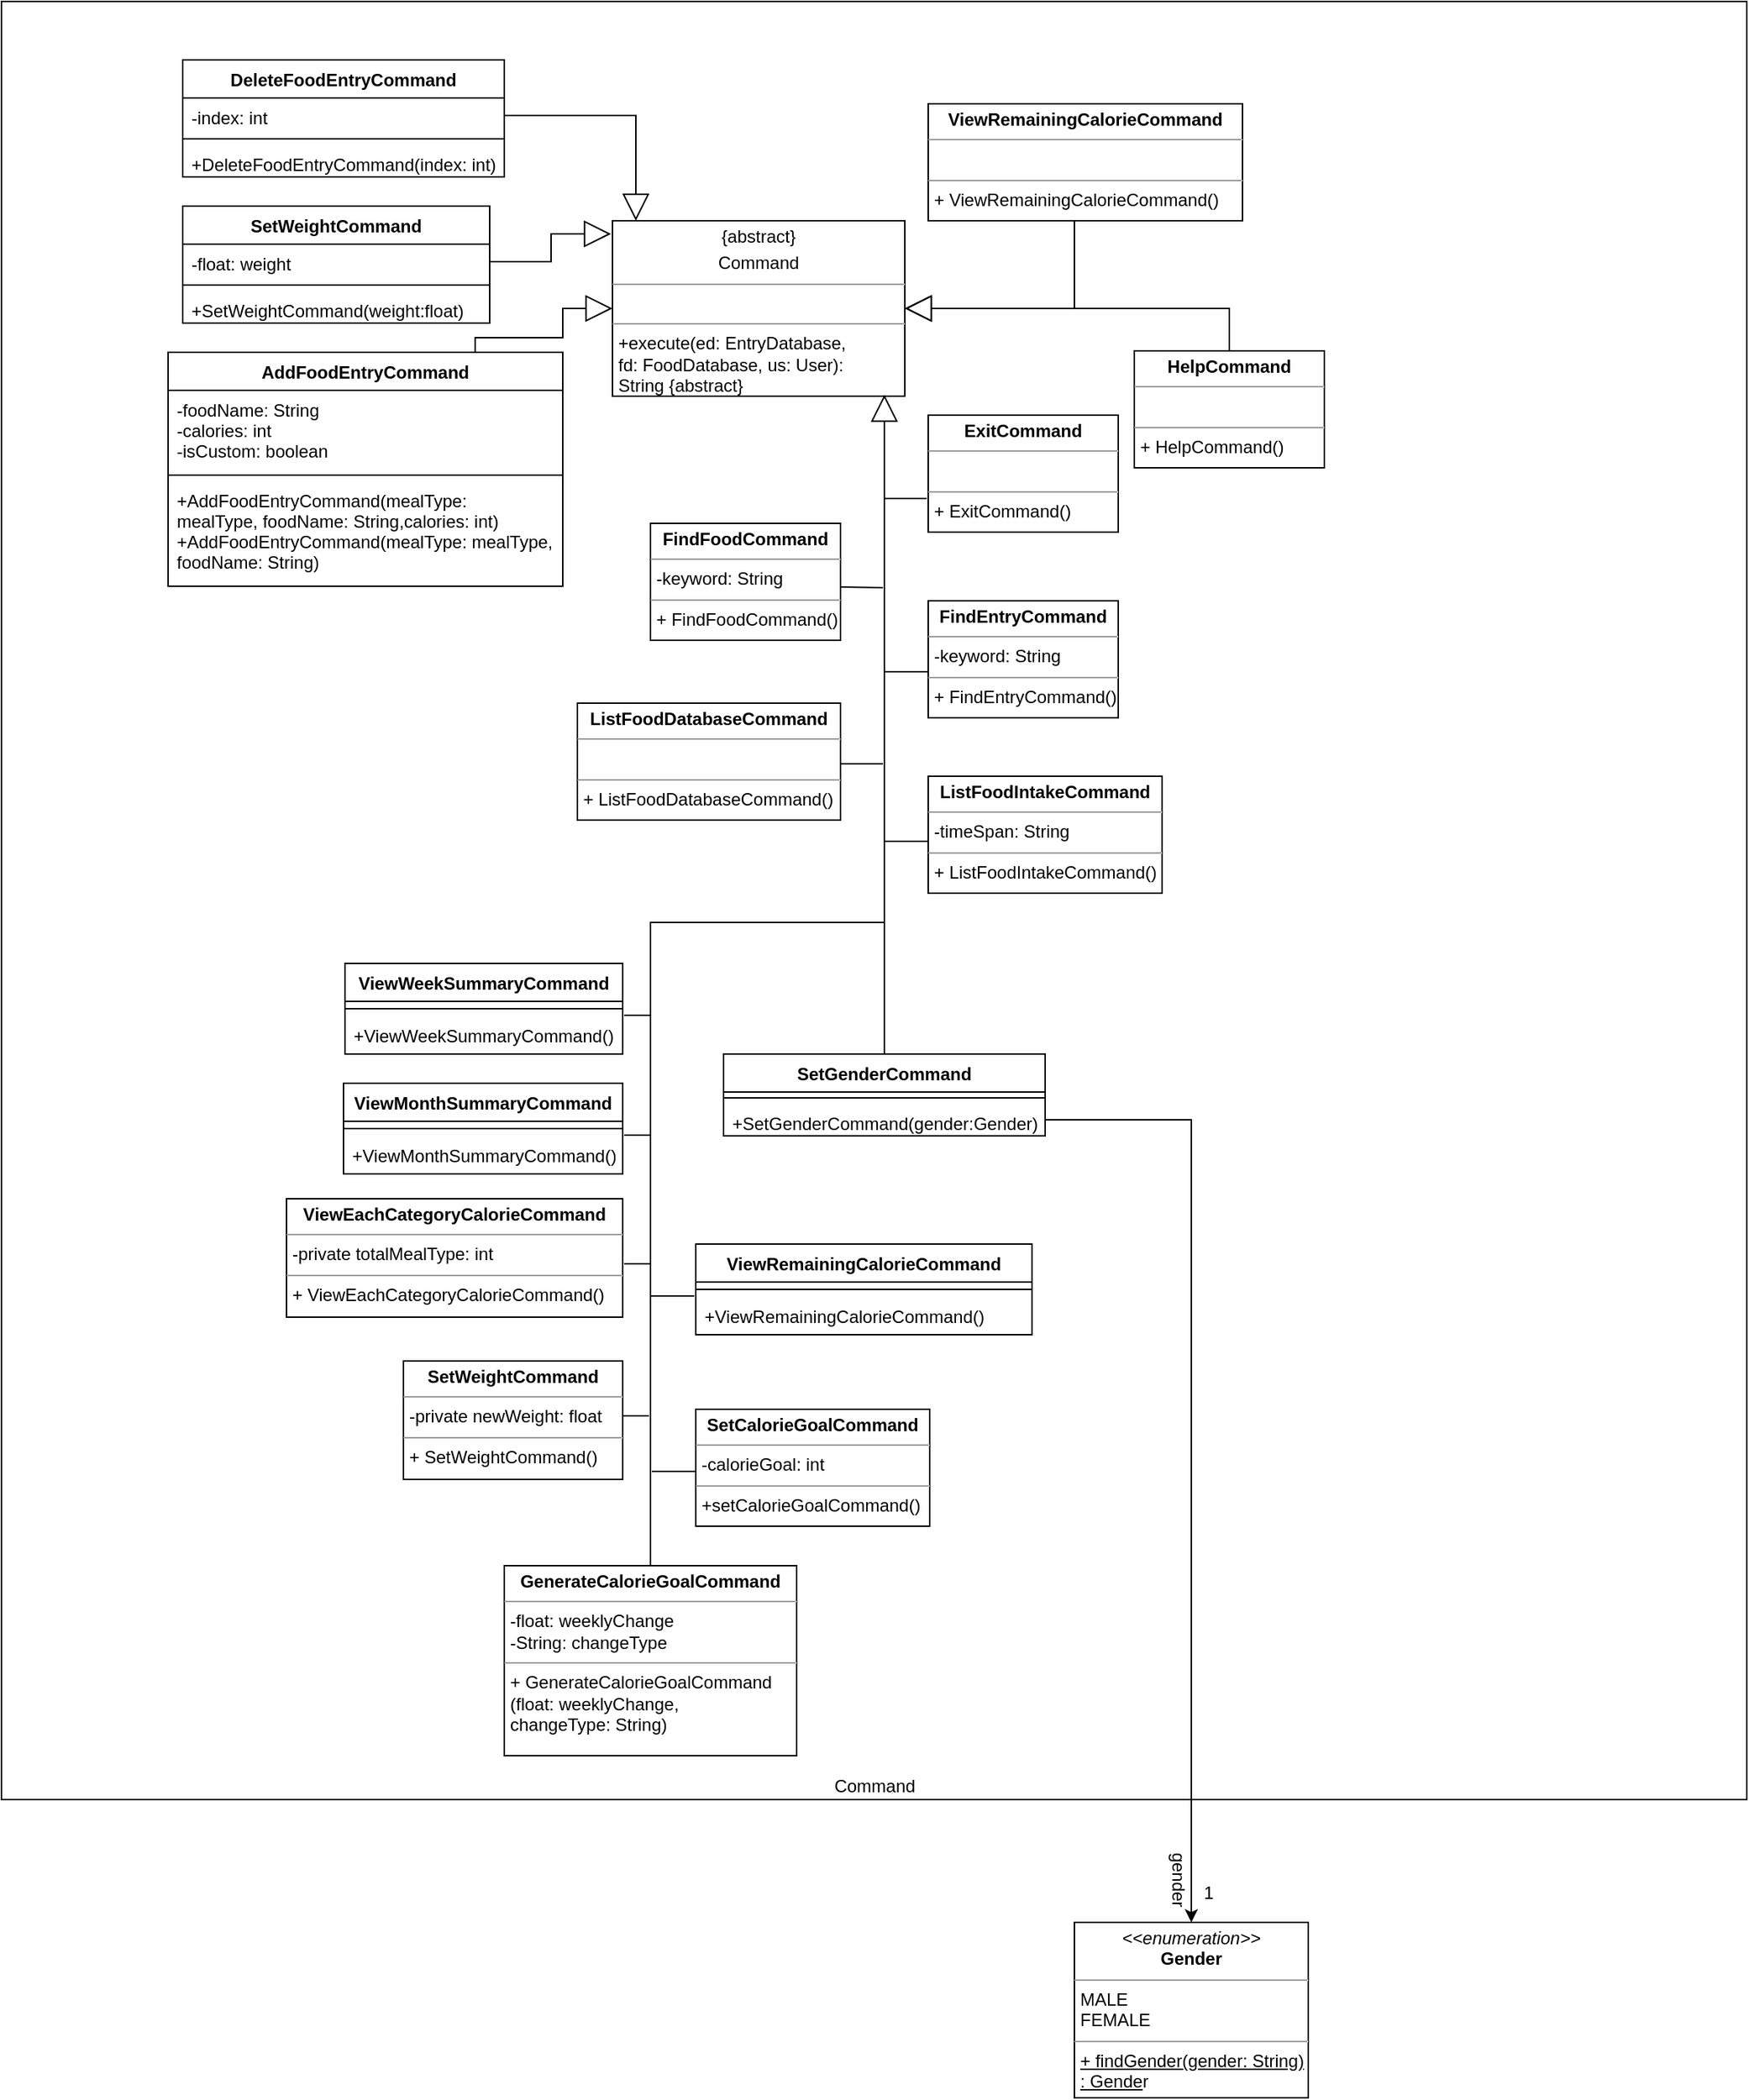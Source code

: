 <mxfile version="15.4.0" type="device"><diagram id="dRAMBRyOljTdTCl0ONSw" name="Page-1"><mxGraphModel dx="2556" dy="2065" grid="1" gridSize="10" guides="1" tooltips="1" connect="1" arrows="1" fold="1" page="1" pageScale="1" pageWidth="827" pageHeight="1169" math="0" shadow="0"><root><mxCell id="0"/><mxCell id="1" parent="0"/><mxCell id="ehgWiPyD0tw2baRWFhxu-138" value="Command" style="html=1;verticalAlign=bottom;" vertex="1" parent="1"><mxGeometry x="-104" y="-20" width="1194" height="1230" as="geometry"/></mxCell><mxCell id="ehgWiPyD0tw2baRWFhxu-3" value="&lt;p style=&quot;margin: 0px ; margin-top: 4px ; text-align: center&quot;&gt;{abstract}&lt;/p&gt;&lt;p style=&quot;margin: 0px ; margin-top: 4px ; text-align: center&quot;&gt;Command&lt;/p&gt;&lt;hr size=&quot;1&quot;&gt;&lt;p style=&quot;margin: 0px ; margin-left: 4px&quot;&gt;&lt;br&gt;&lt;/p&gt;&lt;hr size=&quot;1&quot;&gt;&lt;p style=&quot;margin: 0px ; margin-left: 4px&quot;&gt;+execute(ed: EntryDatabase,&amp;nbsp;&lt;/p&gt;&lt;p style=&quot;margin: 0px ; margin-left: 4px&quot;&gt;&lt;span&gt;fd: FoodDatabase, us: User):&amp;nbsp;&lt;/span&gt;&lt;/p&gt;&lt;p style=&quot;margin: 0px ; margin-left: 4px&quot;&gt;&lt;span&gt;String {abstract}&amp;nbsp;&lt;/span&gt;&lt;/p&gt;" style="verticalAlign=top;align=left;overflow=fill;fontSize=12;fontFamily=Helvetica;html=1;" vertex="1" parent="1"><mxGeometry x="314" y="130" width="200" height="120" as="geometry"/></mxCell><mxCell id="ehgWiPyD0tw2baRWFhxu-4" value="AddFoodEntryCommand" style="swimlane;fontStyle=1;align=center;verticalAlign=top;childLayout=stackLayout;horizontal=1;startSize=26;horizontalStack=0;resizeParent=1;resizeParentMax=0;resizeLast=0;collapsible=1;marginBottom=0;" vertex="1" parent="1"><mxGeometry x="10" y="220" width="270" height="160" as="geometry"/></mxCell><mxCell id="ehgWiPyD0tw2baRWFhxu-5" value="-foodName: String&#10;-calories: int&#10;-isCustom: boolean" style="text;strokeColor=none;fillColor=none;align=left;verticalAlign=top;spacingLeft=4;spacingRight=4;overflow=hidden;rotatable=0;points=[[0,0.5],[1,0.5]];portConstraint=eastwest;" vertex="1" parent="ehgWiPyD0tw2baRWFhxu-4"><mxGeometry y="26" width="270" height="54" as="geometry"/></mxCell><mxCell id="ehgWiPyD0tw2baRWFhxu-6" value="" style="line;strokeWidth=1;fillColor=none;align=left;verticalAlign=middle;spacingTop=-1;spacingLeft=3;spacingRight=3;rotatable=0;labelPosition=right;points=[];portConstraint=eastwest;" vertex="1" parent="ehgWiPyD0tw2baRWFhxu-4"><mxGeometry y="80" width="270" height="8" as="geometry"/></mxCell><mxCell id="ehgWiPyD0tw2baRWFhxu-7" value="+AddFoodEntryCommand(mealType: &#10;mealType, foodName: String,calories: int)&#10;+AddFoodEntryCommand(mealType: mealType,&#10;foodName: String)" style="text;strokeColor=none;fillColor=none;align=left;verticalAlign=top;spacingLeft=4;spacingRight=4;overflow=hidden;rotatable=0;points=[[0,0.5],[1,0.5]];portConstraint=eastwest;" vertex="1" parent="ehgWiPyD0tw2baRWFhxu-4"><mxGeometry y="88" width="270" height="72" as="geometry"/></mxCell><mxCell id="ehgWiPyD0tw2baRWFhxu-8" value="DeleteFoodEntryCommand" style="swimlane;fontStyle=1;align=center;verticalAlign=top;childLayout=stackLayout;horizontal=1;startSize=26;horizontalStack=0;resizeParent=1;resizeParentMax=0;resizeLast=0;collapsible=1;marginBottom=0;" vertex="1" parent="1"><mxGeometry x="20" y="20" width="220" height="80" as="geometry"/></mxCell><mxCell id="ehgWiPyD0tw2baRWFhxu-9" value="-index: int" style="text;strokeColor=none;fillColor=none;align=left;verticalAlign=top;spacingLeft=4;spacingRight=4;overflow=hidden;rotatable=0;points=[[0,0.5],[1,0.5]];portConstraint=eastwest;" vertex="1" parent="ehgWiPyD0tw2baRWFhxu-8"><mxGeometry y="26" width="220" height="24" as="geometry"/></mxCell><mxCell id="ehgWiPyD0tw2baRWFhxu-10" value="" style="line;strokeWidth=1;fillColor=none;align=left;verticalAlign=middle;spacingTop=-1;spacingLeft=3;spacingRight=3;rotatable=0;labelPosition=right;points=[];portConstraint=eastwest;" vertex="1" parent="ehgWiPyD0tw2baRWFhxu-8"><mxGeometry y="50" width="220" height="8" as="geometry"/></mxCell><mxCell id="ehgWiPyD0tw2baRWFhxu-11" value="+DeleteFoodEntryCommand(index: int)" style="text;strokeColor=none;fillColor=none;align=left;verticalAlign=top;spacingLeft=4;spacingRight=4;overflow=hidden;rotatable=0;points=[[0,0.5],[1,0.5]];portConstraint=eastwest;" vertex="1" parent="ehgWiPyD0tw2baRWFhxu-8"><mxGeometry y="58" width="220" height="22" as="geometry"/></mxCell><mxCell id="ehgWiPyD0tw2baRWFhxu-22" value="SetWeightCommand" style="swimlane;fontStyle=1;align=center;verticalAlign=top;childLayout=stackLayout;horizontal=1;startSize=26;horizontalStack=0;resizeParent=1;resizeParentMax=0;resizeLast=0;collapsible=1;marginBottom=0;" vertex="1" parent="1"><mxGeometry x="20" y="120" width="210" height="80" as="geometry"/></mxCell><mxCell id="ehgWiPyD0tw2baRWFhxu-23" value="-float: weight" style="text;strokeColor=none;fillColor=none;align=left;verticalAlign=top;spacingLeft=4;spacingRight=4;overflow=hidden;rotatable=0;points=[[0,0.5],[1,0.5]];portConstraint=eastwest;" vertex="1" parent="ehgWiPyD0tw2baRWFhxu-22"><mxGeometry y="26" width="210" height="24" as="geometry"/></mxCell><mxCell id="ehgWiPyD0tw2baRWFhxu-24" value="" style="line;strokeWidth=1;fillColor=none;align=left;verticalAlign=middle;spacingTop=-1;spacingLeft=3;spacingRight=3;rotatable=0;labelPosition=right;points=[];portConstraint=eastwest;" vertex="1" parent="ehgWiPyD0tw2baRWFhxu-22"><mxGeometry y="50" width="210" height="8" as="geometry"/></mxCell><mxCell id="ehgWiPyD0tw2baRWFhxu-25" value="+SetWeightCommand(weight:float)" style="text;strokeColor=none;fillColor=none;align=left;verticalAlign=top;spacingLeft=4;spacingRight=4;overflow=hidden;rotatable=0;points=[[0,0.5],[1,0.5]];portConstraint=eastwest;" vertex="1" parent="ehgWiPyD0tw2baRWFhxu-22"><mxGeometry y="58" width="210" height="22" as="geometry"/></mxCell><mxCell id="ehgWiPyD0tw2baRWFhxu-41" value="SetGenderCommand" style="swimlane;fontStyle=1;align=center;verticalAlign=top;childLayout=stackLayout;horizontal=1;startSize=26;horizontalStack=0;resizeParent=1;resizeParentMax=0;resizeLast=0;collapsible=1;marginBottom=0;" vertex="1" parent="1"><mxGeometry x="390" y="700" width="220" height="56" as="geometry"/></mxCell><mxCell id="ehgWiPyD0tw2baRWFhxu-43" value="" style="line;strokeWidth=1;fillColor=none;align=left;verticalAlign=middle;spacingTop=-1;spacingLeft=3;spacingRight=3;rotatable=0;labelPosition=right;points=[];portConstraint=eastwest;" vertex="1" parent="ehgWiPyD0tw2baRWFhxu-41"><mxGeometry y="26" width="220" height="8" as="geometry"/></mxCell><mxCell id="ehgWiPyD0tw2baRWFhxu-44" value="+SetGenderCommand(gender:Gender)" style="text;strokeColor=none;fillColor=none;align=left;verticalAlign=top;spacingLeft=4;spacingRight=4;overflow=hidden;rotatable=0;points=[[0,0.5],[1,0.5]];portConstraint=eastwest;" vertex="1" parent="ehgWiPyD0tw2baRWFhxu-41"><mxGeometry y="34" width="220" height="22" as="geometry"/></mxCell><mxCell id="ehgWiPyD0tw2baRWFhxu-46" value="&lt;p style=&quot;margin: 0px ; margin-top: 4px ; text-align: center&quot;&gt;&lt;i&gt;&amp;lt;&amp;lt;enumeration&amp;gt;&amp;gt;&lt;/i&gt;&lt;br&gt;&lt;b&gt;Gender&lt;/b&gt;&lt;/p&gt;&lt;hr size=&quot;1&quot;&gt;&lt;p style=&quot;margin: 0px ; margin-left: 4px&quot;&gt;MALE&lt;br&gt;FEMALE&lt;/p&gt;&lt;hr size=&quot;1&quot;&gt;&lt;p style=&quot;margin: 0px ; margin-left: 4px&quot;&gt;&lt;u&gt;+ findGender(gender: String)&lt;/u&gt;&lt;/p&gt;&lt;p style=&quot;margin: 0px ; margin-left: 4px&quot;&gt;&lt;u&gt;: Gende&lt;/u&gt;r&lt;/p&gt;" style="verticalAlign=top;align=left;overflow=fill;fontSize=12;fontFamily=Helvetica;html=1;" vertex="1" parent="1"><mxGeometry x="630" y="1294" width="160" height="120" as="geometry"/></mxCell><mxCell id="ehgWiPyD0tw2baRWFhxu-47" value="" style="endArrow=block;endSize=16;endFill=0;html=1;rounded=0;edgeStyle=orthogonalEdgeStyle;entryX=1;entryY=0.5;entryDx=0;entryDy=0;" edge="1" parent="1" target="ehgWiPyD0tw2baRWFhxu-3"><mxGeometry x="0.172" y="55" width="160" relative="1" as="geometry"><mxPoint x="630" y="130" as="sourcePoint"/><mxPoint x="460" y="260" as="targetPoint"/><Array as="points"><mxPoint x="630" y="130"/><mxPoint x="630" y="190"/></Array><mxPoint x="38" y="-15" as="offset"/></mxGeometry></mxCell><mxCell id="ehgWiPyD0tw2baRWFhxu-48" value="" style="endArrow=block;endSize=16;endFill=0;html=1;rounded=0;edgeStyle=orthogonalEdgeStyle;" edge="1" parent="1"><mxGeometry x="0.075" y="-70" width="160" relative="1" as="geometry"><mxPoint x="529" y="320" as="sourcePoint"/><mxPoint x="500" y="249" as="targetPoint"/><Array as="points"><mxPoint x="529" y="320"/><mxPoint x="500" y="320"/></Array><mxPoint as="offset"/></mxGeometry></mxCell><mxCell id="ehgWiPyD0tw2baRWFhxu-49" value="" style="endArrow=block;endSize=16;endFill=0;html=1;rounded=0;edgeStyle=orthogonalEdgeStyle;exitX=0.5;exitY=0;exitDx=0;exitDy=0;entryX=1;entryY=0.5;entryDx=0;entryDy=0;" edge="1" parent="1" source="ehgWiPyD0tw2baRWFhxu-128" target="ehgWiPyD0tw2baRWFhxu-3"><mxGeometry x="-0.815" y="-20" width="160" relative="1" as="geometry"><mxPoint x="630" y="300" as="sourcePoint"/><mxPoint x="790" y="300" as="targetPoint"/><mxPoint as="offset"/></mxGeometry></mxCell><mxCell id="ehgWiPyD0tw2baRWFhxu-52" value="" style="endArrow=block;endSize=16;endFill=0;html=1;rounded=0;edgeStyle=orthogonalEdgeStyle;exitX=1;exitY=0.5;exitDx=0;exitDy=0;" edge="1" parent="1" source="ehgWiPyD0tw2baRWFhxu-9" target="ehgWiPyD0tw2baRWFhxu-3"><mxGeometry width="160" relative="1" as="geometry"><mxPoint x="300" y="270" as="sourcePoint"/><mxPoint x="460" y="270" as="targetPoint"/><Array as="points"><mxPoint x="330" y="58"/></Array></mxGeometry></mxCell><mxCell id="ehgWiPyD0tw2baRWFhxu-53" value="" style="endArrow=block;endSize=16;endFill=0;html=1;rounded=0;edgeStyle=orthogonalEdgeStyle;exitX=1;exitY=0.5;exitDx=0;exitDy=0;entryX=-0.005;entryY=0.075;entryDx=0;entryDy=0;entryPerimeter=0;" edge="1" parent="1" source="ehgWiPyD0tw2baRWFhxu-23" target="ehgWiPyD0tw2baRWFhxu-3"><mxGeometry x="-0.069" y="8" width="160" relative="1" as="geometry"><mxPoint x="310" y="270" as="sourcePoint"/><mxPoint x="470" y="270" as="targetPoint"/><mxPoint as="offset"/></mxGeometry></mxCell><mxCell id="ehgWiPyD0tw2baRWFhxu-58" value="" style="endArrow=block;endSize=16;endFill=0;html=1;rounded=0;edgeStyle=orthogonalEdgeStyle;exitX=0.778;exitY=0;exitDx=0;exitDy=0;exitPerimeter=0;entryX=0;entryY=0.5;entryDx=0;entryDy=0;" edge="1" parent="1" source="ehgWiPyD0tw2baRWFhxu-4" target="ehgWiPyD0tw2baRWFhxu-3"><mxGeometry width="160" relative="1" as="geometry"><mxPoint x="280" y="270" as="sourcePoint"/><mxPoint x="440" y="270" as="targetPoint"/><Array as="points"><mxPoint x="220" y="210"/><mxPoint x="280" y="210"/><mxPoint x="280" y="190"/></Array></mxGeometry></mxCell><mxCell id="ehgWiPyD0tw2baRWFhxu-60" value="" style="endArrow=none;html=1;rounded=0;edgeStyle=orthogonalEdgeStyle;exitX=0.5;exitY=0;exitDx=0;exitDy=0;" edge="1" parent="1" source="ehgWiPyD0tw2baRWFhxu-41"><mxGeometry width="50" height="50" relative="1" as="geometry"><mxPoint x="500" y="670" as="sourcePoint"/><mxPoint x="500" y="320" as="targetPoint"/><Array as="points"><mxPoint x="500" y="330"/><mxPoint x="500" y="330"/></Array></mxGeometry></mxCell><mxCell id="ehgWiPyD0tw2baRWFhxu-74" value="" style="endArrow=none;html=1;rounded=0;edgeStyle=orthogonalEdgeStyle;" edge="1" parent="1"><mxGeometry width="50" height="50" relative="1" as="geometry"><mxPoint x="499" y="381" as="sourcePoint"/><mxPoint x="469" y="380.5" as="targetPoint"/><Array as="points"><mxPoint x="469" y="380.5"/></Array></mxGeometry></mxCell><mxCell id="ehgWiPyD0tw2baRWFhxu-76" value="" style="endArrow=none;html=1;rounded=0;edgeStyle=orthogonalEdgeStyle;" edge="1" parent="1"><mxGeometry width="50" height="50" relative="1" as="geometry"><mxPoint x="530" y="438.5" as="sourcePoint"/><mxPoint x="500" y="438.5" as="targetPoint"/><Array as="points"><mxPoint x="500" y="438.5"/></Array></mxGeometry></mxCell><mxCell id="ehgWiPyD0tw2baRWFhxu-79" value="" style="endArrow=none;html=1;rounded=0;edgeStyle=orthogonalEdgeStyle;" edge="1" parent="1"><mxGeometry width="50" height="50" relative="1" as="geometry"><mxPoint x="499" y="501.5" as="sourcePoint"/><mxPoint x="469" y="501.5" as="targetPoint"/><Array as="points"><mxPoint x="469" y="501.5"/></Array></mxGeometry></mxCell><mxCell id="ehgWiPyD0tw2baRWFhxu-81" value="" style="endArrow=none;html=1;rounded=0;edgeStyle=orthogonalEdgeStyle;" edge="1" parent="1"><mxGeometry width="50" height="50" relative="1" as="geometry"><mxPoint x="530" y="554.5" as="sourcePoint"/><mxPoint x="500" y="554.5" as="targetPoint"/><Array as="points"><mxPoint x="500" y="554.5"/></Array></mxGeometry></mxCell><mxCell id="ehgWiPyD0tw2baRWFhxu-85" value="" style="endArrow=none;html=1;rounded=0;edgeStyle=orthogonalEdgeStyle;" edge="1" parent="1"><mxGeometry width="50" height="50" relative="1" as="geometry"><mxPoint x="340" y="1050" as="sourcePoint"/><mxPoint x="500" y="610" as="targetPoint"/><Array as="points"><mxPoint x="340" y="910"/><mxPoint x="340" y="610"/></Array></mxGeometry></mxCell><mxCell id="ehgWiPyD0tw2baRWFhxu-91" value="" style="endArrow=none;html=1;rounded=0;edgeStyle=orthogonalEdgeStyle;" edge="1" parent="1"><mxGeometry width="50" height="50" relative="1" as="geometry"><mxPoint x="371" y="985.5" as="sourcePoint"/><mxPoint x="341" y="985.5" as="targetPoint"/><Array as="points"><mxPoint x="341" y="985.5"/></Array></mxGeometry></mxCell><mxCell id="ehgWiPyD0tw2baRWFhxu-94" value="" style="endArrow=none;html=1;rounded=0;edgeStyle=orthogonalEdgeStyle;" edge="1" parent="1"><mxGeometry width="50" height="50" relative="1" as="geometry"><mxPoint x="339" y="947.5" as="sourcePoint"/><mxPoint x="321" y="948" as="targetPoint"/><Array as="points"/></mxGeometry></mxCell><mxCell id="ehgWiPyD0tw2baRWFhxu-97" value="" style="endArrow=none;html=1;rounded=0;edgeStyle=orthogonalEdgeStyle;" edge="1" parent="1"><mxGeometry width="50" height="50" relative="1" as="geometry"><mxPoint x="340" y="843.5" as="sourcePoint"/><mxPoint x="322" y="844" as="targetPoint"/><Array as="points"/></mxGeometry></mxCell><mxCell id="ehgWiPyD0tw2baRWFhxu-102" value="" style="endArrow=none;html=1;rounded=0;edgeStyle=orthogonalEdgeStyle;" edge="1" parent="1"><mxGeometry width="50" height="50" relative="1" as="geometry"><mxPoint x="340" y="755.5" as="sourcePoint"/><mxPoint x="322" y="756" as="targetPoint"/><Array as="points"/></mxGeometry></mxCell><mxCell id="ehgWiPyD0tw2baRWFhxu-103" value="" style="endArrow=none;html=1;rounded=0;edgeStyle=orthogonalEdgeStyle;" edge="1" parent="1"><mxGeometry width="50" height="50" relative="1" as="geometry"><mxPoint x="340" y="673.5" as="sourcePoint"/><mxPoint x="322" y="674" as="targetPoint"/><Array as="points"/></mxGeometry></mxCell><mxCell id="ehgWiPyD0tw2baRWFhxu-106" value="" style="endArrow=none;html=1;rounded=0;edgeStyle=orthogonalEdgeStyle;" edge="1" parent="1"><mxGeometry width="50" height="50" relative="1" as="geometry"><mxPoint x="370" y="865.5" as="sourcePoint"/><mxPoint x="340" y="865.5" as="targetPoint"/><Array as="points"><mxPoint x="340" y="865.5"/></Array></mxGeometry></mxCell><mxCell id="ehgWiPyD0tw2baRWFhxu-110" value="ViewMonthSummaryCommand" style="swimlane;fontStyle=1;align=center;verticalAlign=top;childLayout=stackLayout;horizontal=1;startSize=26;horizontalStack=0;resizeParent=1;resizeParentMax=0;resizeLast=0;collapsible=1;marginBottom=0;" vertex="1" parent="1"><mxGeometry x="130" y="720" width="191" height="62" as="geometry"/></mxCell><mxCell id="ehgWiPyD0tw2baRWFhxu-112" value="" style="line;strokeWidth=1;fillColor=none;align=left;verticalAlign=middle;spacingTop=-1;spacingLeft=3;spacingRight=3;rotatable=0;labelPosition=right;points=[];portConstraint=eastwest;" vertex="1" parent="ehgWiPyD0tw2baRWFhxu-110"><mxGeometry y="26" width="191" height="10" as="geometry"/></mxCell><mxCell id="ehgWiPyD0tw2baRWFhxu-113" value="+ViewMonthSummaryCommand()" style="text;strokeColor=none;fillColor=none;align=left;verticalAlign=top;spacingLeft=4;spacingRight=4;overflow=hidden;rotatable=0;points=[[0,0.5],[1,0.5]];portConstraint=eastwest;" vertex="1" parent="ehgWiPyD0tw2baRWFhxu-110"><mxGeometry y="36" width="191" height="26" as="geometry"/></mxCell><mxCell id="ehgWiPyD0tw2baRWFhxu-114" value="ViewWeekSummaryCommand" style="swimlane;fontStyle=1;align=center;verticalAlign=top;childLayout=stackLayout;horizontal=1;startSize=26;horizontalStack=0;resizeParent=1;resizeParentMax=0;resizeLast=0;collapsible=1;marginBottom=0;" vertex="1" parent="1"><mxGeometry x="131" y="638" width="190" height="62" as="geometry"/></mxCell><mxCell id="ehgWiPyD0tw2baRWFhxu-115" value="" style="line;strokeWidth=1;fillColor=none;align=left;verticalAlign=middle;spacingTop=-1;spacingLeft=3;spacingRight=3;rotatable=0;labelPosition=right;points=[];portConstraint=eastwest;" vertex="1" parent="ehgWiPyD0tw2baRWFhxu-114"><mxGeometry y="26" width="190" height="10" as="geometry"/></mxCell><mxCell id="ehgWiPyD0tw2baRWFhxu-116" value="+ViewWeekSummaryCommand()" style="text;strokeColor=none;fillColor=none;align=left;verticalAlign=top;spacingLeft=4;spacingRight=4;overflow=hidden;rotatable=0;points=[[0,0.5],[1,0.5]];portConstraint=eastwest;" vertex="1" parent="ehgWiPyD0tw2baRWFhxu-114"><mxGeometry y="36" width="190" height="26" as="geometry"/></mxCell><mxCell id="ehgWiPyD0tw2baRWFhxu-117" value="ViewRemainingCalorieCommand" style="swimlane;fontStyle=1;align=center;verticalAlign=top;childLayout=stackLayout;horizontal=1;startSize=26;horizontalStack=0;resizeParent=1;resizeParentMax=0;resizeLast=0;collapsible=1;marginBottom=0;" vertex="1" parent="1"><mxGeometry x="371" y="830" width="230" height="62" as="geometry"/></mxCell><mxCell id="ehgWiPyD0tw2baRWFhxu-118" value="" style="line;strokeWidth=1;fillColor=none;align=left;verticalAlign=middle;spacingTop=-1;spacingLeft=3;spacingRight=3;rotatable=0;labelPosition=right;points=[];portConstraint=eastwest;" vertex="1" parent="ehgWiPyD0tw2baRWFhxu-117"><mxGeometry y="26" width="230" height="10" as="geometry"/></mxCell><mxCell id="ehgWiPyD0tw2baRWFhxu-119" value="+ViewRemainingCalorieCommand()" style="text;strokeColor=none;fillColor=none;align=left;verticalAlign=top;spacingLeft=4;spacingRight=4;overflow=hidden;rotatable=0;points=[[0,0.5],[1,0.5]];portConstraint=eastwest;" vertex="1" parent="ehgWiPyD0tw2baRWFhxu-117"><mxGeometry y="36" width="230" height="26" as="geometry"/></mxCell><mxCell id="ehgWiPyD0tw2baRWFhxu-123" value="&lt;p style=&quot;margin: 0px ; margin-top: 4px ; text-align: center&quot;&gt;&lt;span style=&quot;font-weight: 700&quot;&gt;ViewEachCategoryCalorieCommand&lt;/span&gt;&lt;br&gt;&lt;/p&gt;&lt;hr size=&quot;1&quot;&gt;&lt;p style=&quot;margin: 0px ; margin-left: 4px&quot;&gt;-private totalMealType: int&lt;/p&gt;&lt;hr size=&quot;1&quot;&gt;&lt;p style=&quot;margin: 0px ; margin-left: 4px&quot;&gt;+ ViewEachCategoryCalorieCommand()&lt;/p&gt;" style="verticalAlign=top;align=left;overflow=fill;fontSize=12;fontFamily=Helvetica;html=1;" vertex="1" parent="1"><mxGeometry x="91" y="799" width="230" height="81" as="geometry"/></mxCell><mxCell id="ehgWiPyD0tw2baRWFhxu-124" value="&lt;p style=&quot;margin: 0px ; margin-top: 4px ; text-align: center&quot;&gt;&lt;span style=&quot;font-weight: 700&quot;&gt;SetWeightCommand&lt;/span&gt;&lt;br&gt;&lt;/p&gt;&lt;hr size=&quot;1&quot;&gt;&lt;p style=&quot;margin: 0px ; margin-left: 4px&quot;&gt;-private newWeight: float&lt;/p&gt;&lt;hr size=&quot;1&quot;&gt;&lt;p style=&quot;margin: 0px ; margin-left: 4px&quot;&gt;+ SetWeightCommand()&lt;/p&gt;" style="verticalAlign=top;align=left;overflow=fill;fontSize=12;fontFamily=Helvetica;html=1;" vertex="1" parent="1"><mxGeometry x="171" y="910" width="150" height="81" as="geometry"/></mxCell><mxCell id="ehgWiPyD0tw2baRWFhxu-127" value="&lt;p style=&quot;margin: 0px ; margin-top: 4px ; text-align: center&quot;&gt;&lt;b&gt;GenerateCalorieGoalCommand&lt;/b&gt;&lt;/p&gt;&lt;hr size=&quot;1&quot;&gt;&lt;p style=&quot;margin: 0px ; margin-left: 4px&quot;&gt;-float: weeklyChange&lt;/p&gt;&lt;p style=&quot;margin: 0px ; margin-left: 4px&quot;&gt;-String: changeType&lt;/p&gt;&lt;hr size=&quot;1&quot;&gt;&lt;p style=&quot;margin: 0px ; margin-left: 4px&quot;&gt;+ GenerateCalorieGoalCommand&lt;/p&gt;&lt;p style=&quot;margin: 0px ; margin-left: 4px&quot;&gt;(&lt;span&gt;float: weeklyChange,&lt;/span&gt;&lt;/p&gt;&lt;p style=&quot;margin: 0px ; margin-left: 4px&quot;&gt;&lt;span&gt;changeType: String)&lt;/span&gt;&lt;/p&gt;" style="verticalAlign=top;align=left;overflow=fill;fontSize=12;fontFamily=Helvetica;html=1;" vertex="1" parent="1"><mxGeometry x="240" y="1050" width="200" height="130" as="geometry"/></mxCell><mxCell id="ehgWiPyD0tw2baRWFhxu-128" value="&lt;p style=&quot;margin: 0px ; margin-top: 4px ; text-align: center&quot;&gt;&lt;b&gt;HelpCommand&lt;/b&gt;&lt;/p&gt;&lt;hr size=&quot;1&quot;&gt;&lt;p style=&quot;margin: 0px ; margin-left: 4px&quot;&gt;&lt;br&gt;&lt;/p&gt;&lt;hr size=&quot;1&quot;&gt;&lt;p style=&quot;margin: 0px ; margin-left: 4px&quot;&gt;+ HelpCommand()&lt;/p&gt;" style="verticalAlign=top;align=left;overflow=fill;fontSize=12;fontFamily=Helvetica;html=1;" vertex="1" parent="1"><mxGeometry x="671" y="219" width="130" height="80" as="geometry"/></mxCell><mxCell id="ehgWiPyD0tw2baRWFhxu-129" value="&lt;p style=&quot;margin: 0px ; margin-top: 4px ; text-align: center&quot;&gt;&lt;b&gt;ExitCommand&lt;/b&gt;&lt;/p&gt;&lt;hr size=&quot;1&quot;&gt;&lt;p style=&quot;margin: 0px ; margin-left: 4px&quot;&gt;&lt;br&gt;&lt;/p&gt;&lt;hr size=&quot;1&quot;&gt;&lt;p style=&quot;margin: 0px ; margin-left: 4px&quot;&gt;+ ExitCommand()&lt;/p&gt;" style="verticalAlign=top;align=left;overflow=fill;fontSize=12;fontFamily=Helvetica;html=1;" vertex="1" parent="1"><mxGeometry x="530" y="263" width="130" height="80" as="geometry"/></mxCell><mxCell id="ehgWiPyD0tw2baRWFhxu-130" value="&lt;p style=&quot;margin: 0px ; margin-top: 4px ; text-align: center&quot;&gt;&lt;b&gt;FindFoodCommand&lt;/b&gt;&lt;/p&gt;&lt;hr size=&quot;1&quot;&gt;&lt;p style=&quot;margin: 0px ; margin-left: 4px&quot;&gt;-keyword: String&lt;br&gt;&lt;/p&gt;&lt;hr size=&quot;1&quot;&gt;&lt;p style=&quot;margin: 0px ; margin-left: 4px&quot;&gt;+ FindFoodCommand()&lt;/p&gt;" style="verticalAlign=top;align=left;overflow=fill;fontSize=12;fontFamily=Helvetica;html=1;" vertex="1" parent="1"><mxGeometry x="340" y="337" width="130" height="80" as="geometry"/></mxCell><mxCell id="ehgWiPyD0tw2baRWFhxu-132" value="&lt;p style=&quot;margin: 0px ; margin-top: 4px ; text-align: center&quot;&gt;&lt;b&gt;FindEntryCommand&lt;/b&gt;&lt;/p&gt;&lt;hr size=&quot;1&quot;&gt;&lt;p style=&quot;margin: 0px ; margin-left: 4px&quot;&gt;-keyword: String&lt;br&gt;&lt;/p&gt;&lt;hr size=&quot;1&quot;&gt;&lt;p style=&quot;margin: 0px ; margin-left: 4px&quot;&gt;+ FindEntryCommand()&lt;/p&gt;" style="verticalAlign=top;align=left;overflow=fill;fontSize=12;fontFamily=Helvetica;html=1;" vertex="1" parent="1"><mxGeometry x="530" y="390" width="130" height="80" as="geometry"/></mxCell><mxCell id="ehgWiPyD0tw2baRWFhxu-133" value="&lt;p style=&quot;margin: 0px ; margin-top: 4px ; text-align: center&quot;&gt;&lt;span style=&quot;font-weight: 700&quot;&gt;ListFoodDatabaseCommand&lt;/span&gt;&lt;br&gt;&lt;/p&gt;&lt;hr size=&quot;1&quot;&gt;&lt;p style=&quot;margin: 0px ; margin-left: 4px&quot;&gt;&lt;br&gt;&lt;/p&gt;&lt;hr size=&quot;1&quot;&gt;&lt;p style=&quot;margin: 0px ; margin-left: 4px&quot;&gt;+ ListFoodDatabaseCommand()&lt;/p&gt;" style="verticalAlign=top;align=left;overflow=fill;fontSize=12;fontFamily=Helvetica;html=1;" vertex="1" parent="1"><mxGeometry x="290" y="460" width="180" height="80" as="geometry"/></mxCell><mxCell id="ehgWiPyD0tw2baRWFhxu-135" value="&lt;p style=&quot;margin: 0px ; margin-top: 4px ; text-align: center&quot;&gt;&lt;span style=&quot;font-weight: 700&quot;&gt;ListFoodIntakeCommand&lt;/span&gt;&lt;br&gt;&lt;/p&gt;&lt;hr size=&quot;1&quot;&gt;&lt;p style=&quot;margin: 0px ; margin-left: 4px&quot;&gt;-timeSpan: String&lt;br&gt;&lt;/p&gt;&lt;hr size=&quot;1&quot;&gt;&lt;p style=&quot;margin: 0px ; margin-left: 4px&quot;&gt;+ ListFoodIntakeCommand()&lt;/p&gt;" style="verticalAlign=top;align=left;overflow=fill;fontSize=12;fontFamily=Helvetica;html=1;" vertex="1" parent="1"><mxGeometry x="530" y="510" width="160" height="80" as="geometry"/></mxCell><mxCell id="ehgWiPyD0tw2baRWFhxu-136" value="&lt;p style=&quot;margin: 0px ; margin-top: 4px ; text-align: center&quot;&gt;&lt;span style=&quot;font-weight: 700&quot;&gt;SetCalorieGoalCommand&lt;/span&gt;&lt;br&gt;&lt;/p&gt;&lt;hr size=&quot;1&quot;&gt;&lt;p style=&quot;margin: 0px ; margin-left: 4px&quot;&gt;-calorieGoal: int&lt;br&gt;&lt;/p&gt;&lt;hr size=&quot;1&quot;&gt;&lt;p style=&quot;margin: 0px ; margin-left: 4px&quot;&gt;+setCalorieGoalCommand()&lt;/p&gt;" style="verticalAlign=top;align=left;overflow=fill;fontSize=12;fontFamily=Helvetica;html=1;" vertex="1" parent="1"><mxGeometry x="371" y="943" width="160" height="80" as="geometry"/></mxCell><mxCell id="ehgWiPyD0tw2baRWFhxu-137" value="&lt;p style=&quot;margin: 0px ; margin-top: 4px ; text-align: center&quot;&gt;&lt;span style=&quot;font-weight: 700&quot;&gt;ViewRemainingCalorieCommand&lt;/span&gt;&lt;br&gt;&lt;/p&gt;&lt;hr size=&quot;1&quot;&gt;&lt;p style=&quot;margin: 0px ; margin-left: 4px&quot;&gt;&lt;br&gt;&lt;/p&gt;&lt;hr size=&quot;1&quot;&gt;&lt;p style=&quot;margin: 0px ; margin-left: 4px&quot;&gt;+ ViewRemainingCalorieCommand()&lt;/p&gt;" style="verticalAlign=top;align=left;overflow=fill;fontSize=12;fontFamily=Helvetica;html=1;" vertex="1" parent="1"><mxGeometry x="530" y="50" width="215" height="80" as="geometry"/></mxCell><mxCell id="ehgWiPyD0tw2baRWFhxu-140" style="edgeStyle=orthogonalEdgeStyle;rounded=0;orthogonalLoop=1;jettySize=auto;html=1;entryX=0.5;entryY=0;entryDx=0;entryDy=0;" edge="1" parent="1" source="ehgWiPyD0tw2baRWFhxu-44" target="ehgWiPyD0tw2baRWFhxu-46"><mxGeometry relative="1" as="geometry"/></mxCell><mxCell id="ehgWiPyD0tw2baRWFhxu-141" value="1" style="text;html=1;strokeColor=none;fillColor=none;align=center;verticalAlign=middle;whiteSpace=wrap;rounded=0;" vertex="1" parent="1"><mxGeometry x="692" y="1259" width="60" height="30" as="geometry"/></mxCell><mxCell id="ehgWiPyD0tw2baRWFhxu-143" value="gender" style="text;html=1;strokeColor=none;fillColor=none;align=center;verticalAlign=middle;whiteSpace=wrap;rounded=0;rotation=90;" vertex="1" parent="1"><mxGeometry x="671" y="1250" width="60" height="30" as="geometry"/></mxCell></root></mxGraphModel></diagram></mxfile>